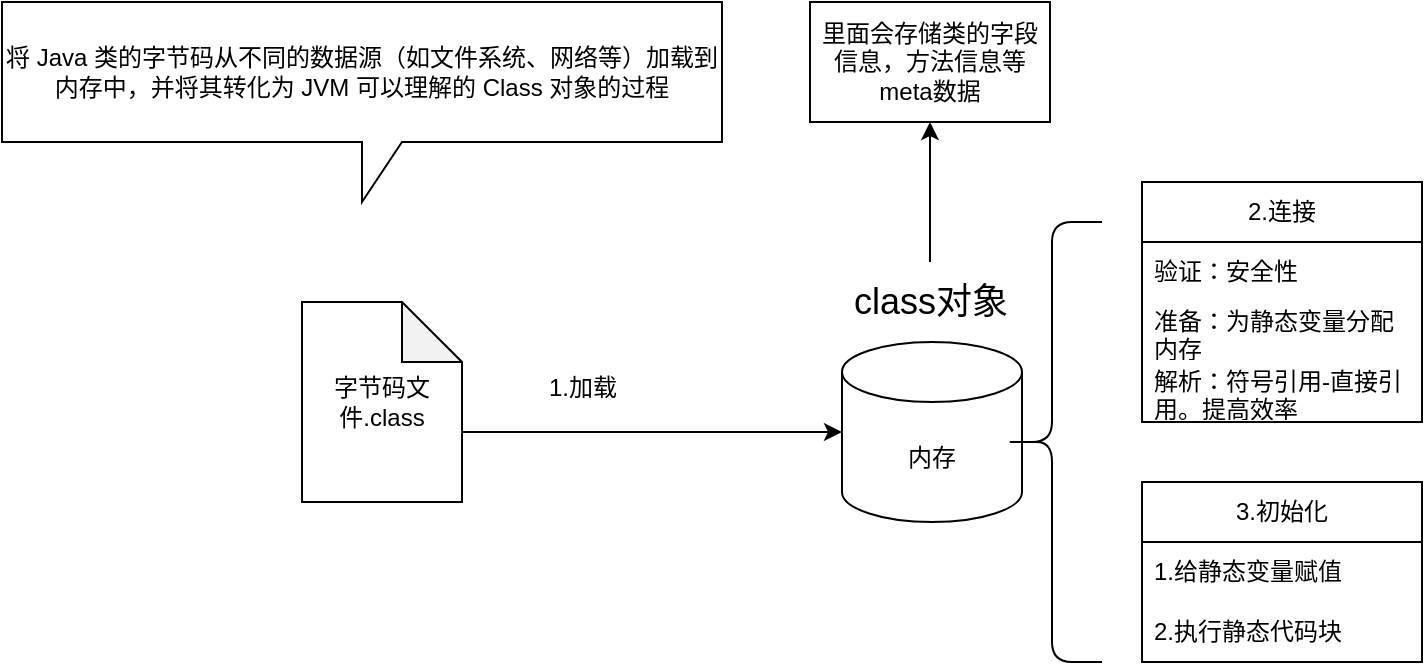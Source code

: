 <mxfile version="24.7.7">
  <diagram name="第 1 页" id="iDECjVCamZeRMCaIRPLC">
    <mxGraphModel dx="2117" dy="541" grid="1" gridSize="10" guides="1" tooltips="1" connect="1" arrows="1" fold="1" page="1" pageScale="1" pageWidth="827" pageHeight="1169" math="0" shadow="0">
      <root>
        <mxCell id="0" />
        <mxCell id="1" parent="0" />
        <mxCell id="KN7Uh_RmuSelA54IPUGQ-1" value="将 Java 类的字节码从不同的数据源（如文件系统、网络等）加载到内存中，并将其转化为 JVM 可以理解的 Class 对象的过程" style="shape=callout;whiteSpace=wrap;html=1;perimeter=calloutPerimeter;" vertex="1" parent="1">
          <mxGeometry x="-50" y="80" width="360" height="100" as="geometry" />
        </mxCell>
        <mxCell id="KN7Uh_RmuSelA54IPUGQ-2" value="字节码文件.class" style="shape=note;whiteSpace=wrap;html=1;backgroundOutline=1;darkOpacity=0.05;" vertex="1" parent="1">
          <mxGeometry x="100" y="230" width="80" height="100" as="geometry" />
        </mxCell>
        <mxCell id="KN7Uh_RmuSelA54IPUGQ-4" value="内存" style="shape=cylinder3;whiteSpace=wrap;html=1;boundedLbl=1;backgroundOutline=1;size=15;" vertex="1" parent="1">
          <mxGeometry x="370" y="250" width="90" height="90" as="geometry" />
        </mxCell>
        <mxCell id="KN7Uh_RmuSelA54IPUGQ-5" value="" style="endArrow=classic;html=1;rounded=0;exitX=0;exitY=0;exitDx=80;exitDy=65;exitPerimeter=0;" edge="1" parent="1" source="KN7Uh_RmuSelA54IPUGQ-2" target="KN7Uh_RmuSelA54IPUGQ-4">
          <mxGeometry width="50" height="50" relative="1" as="geometry">
            <mxPoint x="280" y="430" as="sourcePoint" />
            <mxPoint x="330" y="380" as="targetPoint" />
          </mxGeometry>
        </mxCell>
        <mxCell id="KN7Uh_RmuSelA54IPUGQ-6" value="" style="shape=curlyBracket;whiteSpace=wrap;html=1;rounded=1;labelPosition=left;verticalLabelPosition=middle;align=right;verticalAlign=middle;" vertex="1" parent="1">
          <mxGeometry x="450" y="190" width="50" height="220" as="geometry" />
        </mxCell>
        <mxCell id="KN7Uh_RmuSelA54IPUGQ-20" value="" style="edgeStyle=orthogonalEdgeStyle;rounded=0;orthogonalLoop=1;jettySize=auto;html=1;" edge="1" parent="1" source="KN7Uh_RmuSelA54IPUGQ-7" target="KN7Uh_RmuSelA54IPUGQ-19">
          <mxGeometry relative="1" as="geometry" />
        </mxCell>
        <mxCell id="KN7Uh_RmuSelA54IPUGQ-7" value="&lt;font style=&quot;font-size: 18px;&quot;&gt;class对象&lt;/font&gt;" style="text;html=1;align=center;verticalAlign=middle;resizable=0;points=[];autosize=1;strokeColor=none;fillColor=none;" vertex="1" parent="1">
          <mxGeometry x="364" y="210" width="100" height="40" as="geometry" />
        </mxCell>
        <mxCell id="KN7Uh_RmuSelA54IPUGQ-9" value="2.连接" style="swimlane;fontStyle=0;childLayout=stackLayout;horizontal=1;startSize=30;horizontalStack=0;resizeParent=1;resizeParentMax=0;resizeLast=0;collapsible=1;marginBottom=0;whiteSpace=wrap;html=1;" vertex="1" parent="1">
          <mxGeometry x="520" y="170" width="140" height="120" as="geometry" />
        </mxCell>
        <mxCell id="KN7Uh_RmuSelA54IPUGQ-10" value="验证：安全性" style="text;strokeColor=none;fillColor=none;align=left;verticalAlign=middle;spacingLeft=4;spacingRight=4;overflow=hidden;points=[[0,0.5],[1,0.5]];portConstraint=eastwest;rotatable=0;whiteSpace=wrap;html=1;" vertex="1" parent="KN7Uh_RmuSelA54IPUGQ-9">
          <mxGeometry y="30" width="140" height="30" as="geometry" />
        </mxCell>
        <mxCell id="KN7Uh_RmuSelA54IPUGQ-11" value="准备：为静态变量分配内存" style="text;strokeColor=none;fillColor=none;align=left;verticalAlign=middle;spacingLeft=4;spacingRight=4;overflow=hidden;points=[[0,0.5],[1,0.5]];portConstraint=eastwest;rotatable=0;whiteSpace=wrap;html=1;" vertex="1" parent="KN7Uh_RmuSelA54IPUGQ-9">
          <mxGeometry y="60" width="140" height="30" as="geometry" />
        </mxCell>
        <mxCell id="KN7Uh_RmuSelA54IPUGQ-12" value="解析：符号引用-直接引用。提高效率" style="text;strokeColor=none;fillColor=none;align=left;verticalAlign=middle;spacingLeft=4;spacingRight=4;overflow=hidden;points=[[0,0.5],[1,0.5]];portConstraint=eastwest;rotatable=0;whiteSpace=wrap;html=1;" vertex="1" parent="KN7Uh_RmuSelA54IPUGQ-9">
          <mxGeometry y="90" width="140" height="30" as="geometry" />
        </mxCell>
        <mxCell id="KN7Uh_RmuSelA54IPUGQ-14" value="3.初始化" style="swimlane;fontStyle=0;childLayout=stackLayout;horizontal=1;startSize=30;horizontalStack=0;resizeParent=1;resizeParentMax=0;resizeLast=0;collapsible=1;marginBottom=0;whiteSpace=wrap;html=1;" vertex="1" parent="1">
          <mxGeometry x="520" y="320" width="140" height="90" as="geometry" />
        </mxCell>
        <mxCell id="KN7Uh_RmuSelA54IPUGQ-15" value="1.给静态变量赋值" style="text;strokeColor=none;fillColor=none;align=left;verticalAlign=middle;spacingLeft=4;spacingRight=4;overflow=hidden;points=[[0,0.5],[1,0.5]];portConstraint=eastwest;rotatable=0;whiteSpace=wrap;html=1;" vertex="1" parent="KN7Uh_RmuSelA54IPUGQ-14">
          <mxGeometry y="30" width="140" height="30" as="geometry" />
        </mxCell>
        <mxCell id="KN7Uh_RmuSelA54IPUGQ-16" value="2.执行静态代码块" style="text;strokeColor=none;fillColor=none;align=left;verticalAlign=middle;spacingLeft=4;spacingRight=4;overflow=hidden;points=[[0,0.5],[1,0.5]];portConstraint=eastwest;rotatable=0;whiteSpace=wrap;html=1;" vertex="1" parent="KN7Uh_RmuSelA54IPUGQ-14">
          <mxGeometry y="60" width="140" height="30" as="geometry" />
        </mxCell>
        <mxCell id="KN7Uh_RmuSelA54IPUGQ-19" value="里面会存储类的字段信息，方法信息等meta数据" style="whiteSpace=wrap;html=1;" vertex="1" parent="1">
          <mxGeometry x="354" y="80" width="120" height="60" as="geometry" />
        </mxCell>
        <mxCell id="KN7Uh_RmuSelA54IPUGQ-21" value="1.加载" style="text;html=1;align=center;verticalAlign=middle;resizable=0;points=[];autosize=1;strokeColor=none;fillColor=none;" vertex="1" parent="1">
          <mxGeometry x="210" y="258" width="60" height="30" as="geometry" />
        </mxCell>
      </root>
    </mxGraphModel>
  </diagram>
</mxfile>
